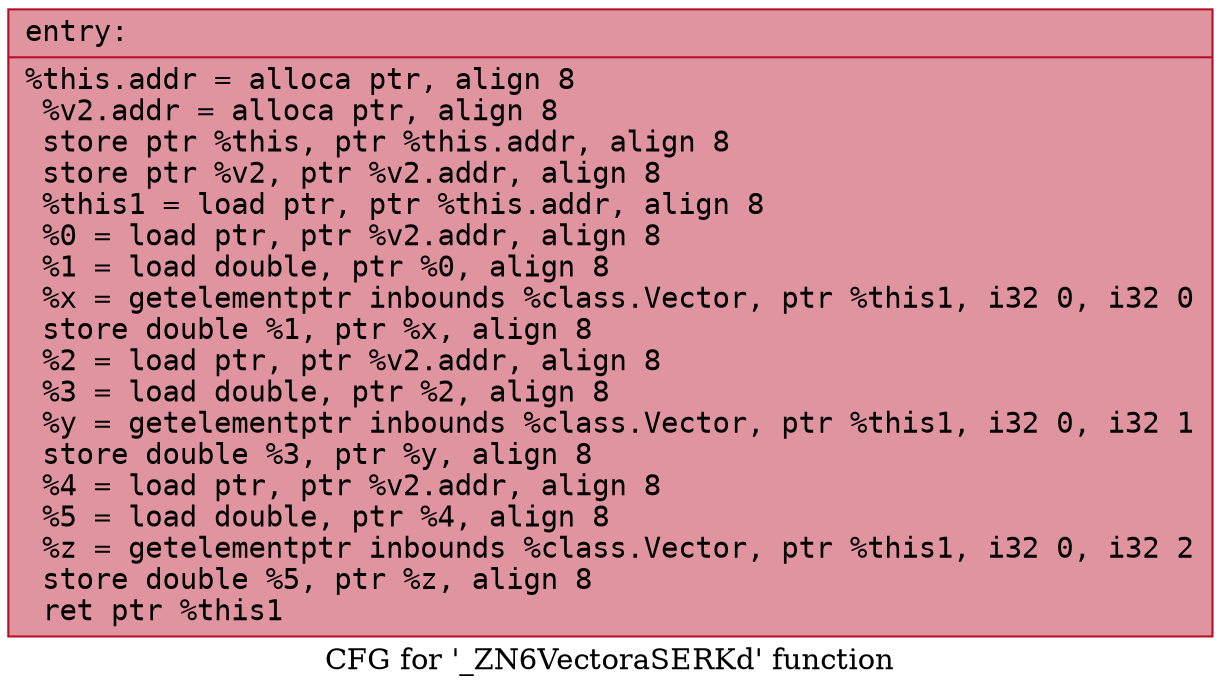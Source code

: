 digraph "CFG for '_ZN6VectoraSERKd' function" {
	label="CFG for '_ZN6VectoraSERKd' function";

	Node0x55cd7f067c10 [shape=record,color="#b70d28ff", style=filled, fillcolor="#b70d2870" fontname="Courier",label="{entry:\l|  %this.addr = alloca ptr, align 8\l  %v2.addr = alloca ptr, align 8\l  store ptr %this, ptr %this.addr, align 8\l  store ptr %v2, ptr %v2.addr, align 8\l  %this1 = load ptr, ptr %this.addr, align 8\l  %0 = load ptr, ptr %v2.addr, align 8\l  %1 = load double, ptr %0, align 8\l  %x = getelementptr inbounds %class.Vector, ptr %this1, i32 0, i32 0\l  store double %1, ptr %x, align 8\l  %2 = load ptr, ptr %v2.addr, align 8\l  %3 = load double, ptr %2, align 8\l  %y = getelementptr inbounds %class.Vector, ptr %this1, i32 0, i32 1\l  store double %3, ptr %y, align 8\l  %4 = load ptr, ptr %v2.addr, align 8\l  %5 = load double, ptr %4, align 8\l  %z = getelementptr inbounds %class.Vector, ptr %this1, i32 0, i32 2\l  store double %5, ptr %z, align 8\l  ret ptr %this1\l}"];
}
